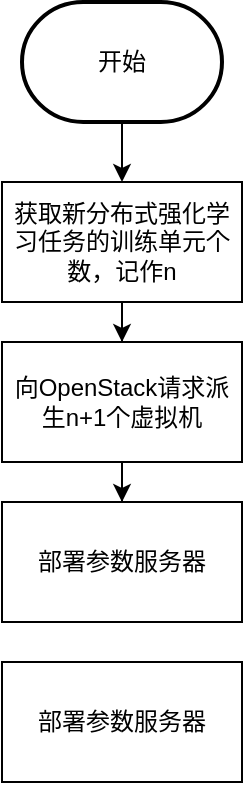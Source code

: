 <mxfile version="12.7.4" type="github">
  <diagram id="C5RBs43oDa-KdzZeNtuy" name="Page-1">
    <mxGraphModel dx="870" dy="595" grid="1" gridSize="10" guides="1" tooltips="1" connect="1" arrows="1" fold="1" page="1" pageScale="1" pageWidth="827" pageHeight="1169" math="0" shadow="0">
      <root>
        <mxCell id="WIyWlLk6GJQsqaUBKTNV-0" />
        <mxCell id="WIyWlLk6GJQsqaUBKTNV-1" parent="WIyWlLk6GJQsqaUBKTNV-0" />
        <mxCell id="ARlB90iOtna4vnzFqCX2-7" value="" style="edgeStyle=orthogonalEdgeStyle;rounded=0;orthogonalLoop=1;jettySize=auto;html=1;" edge="1" parent="WIyWlLk6GJQsqaUBKTNV-1" source="ARlB90iOtna4vnzFqCX2-0" target="ARlB90iOtna4vnzFqCX2-6">
          <mxGeometry relative="1" as="geometry" />
        </mxCell>
        <mxCell id="ARlB90iOtna4vnzFqCX2-0" value="向OpenStack请求派生n+1个虚拟机" style="rounded=0;whiteSpace=wrap;html=1;" vertex="1" parent="WIyWlLk6GJQsqaUBKTNV-1">
          <mxGeometry x="260" y="240" width="120" height="60" as="geometry" />
        </mxCell>
        <mxCell id="ARlB90iOtna4vnzFqCX2-6" value="部署参数服务器" style="rounded=0;whiteSpace=wrap;html=1;" vertex="1" parent="WIyWlLk6GJQsqaUBKTNV-1">
          <mxGeometry x="260" y="320" width="120" height="60" as="geometry" />
        </mxCell>
        <mxCell id="ARlB90iOtna4vnzFqCX2-4" value="" style="edgeStyle=orthogonalEdgeStyle;rounded=0;orthogonalLoop=1;jettySize=auto;html=1;" edge="1" parent="WIyWlLk6GJQsqaUBKTNV-1" source="ARlB90iOtna4vnzFqCX2-1" target="ARlB90iOtna4vnzFqCX2-2">
          <mxGeometry relative="1" as="geometry" />
        </mxCell>
        <mxCell id="ARlB90iOtna4vnzFqCX2-1" value="开始" style="strokeWidth=2;html=1;shape=mxgraph.flowchart.terminator;whiteSpace=wrap;" vertex="1" parent="WIyWlLk6GJQsqaUBKTNV-1">
          <mxGeometry x="270" y="70" width="100" height="60" as="geometry" />
        </mxCell>
        <mxCell id="ARlB90iOtna4vnzFqCX2-5" value="" style="edgeStyle=orthogonalEdgeStyle;rounded=0;orthogonalLoop=1;jettySize=auto;html=1;" edge="1" parent="WIyWlLk6GJQsqaUBKTNV-1" source="ARlB90iOtna4vnzFqCX2-2" target="ARlB90iOtna4vnzFqCX2-0">
          <mxGeometry relative="1" as="geometry" />
        </mxCell>
        <mxCell id="ARlB90iOtna4vnzFqCX2-2" value="获取新分布式强化学习任务的训练单元个数，记作n" style="rounded=0;whiteSpace=wrap;html=1;" vertex="1" parent="WIyWlLk6GJQsqaUBKTNV-1">
          <mxGeometry x="260" y="160" width="120" height="60" as="geometry" />
        </mxCell>
        <mxCell id="ARlB90iOtna4vnzFqCX2-8" value="部署参数服务器" style="rounded=0;whiteSpace=wrap;html=1;" vertex="1" parent="WIyWlLk6GJQsqaUBKTNV-1">
          <mxGeometry x="260" y="400" width="120" height="60" as="geometry" />
        </mxCell>
      </root>
    </mxGraphModel>
  </diagram>
</mxfile>
